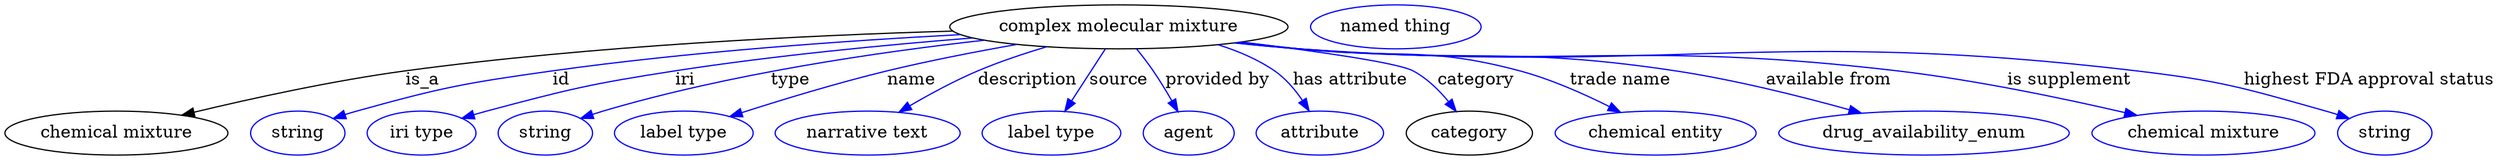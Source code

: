 digraph {
	graph [bb="0,0,2028,123"];
	node [label="\N"];
	"complex molecular mixture"	[height=0.5,
		label="complex molecular mixture",
		pos="907.99,105",
		width=3.8274];
	"chemical mixture"	[height=0.5,
		pos="90.992,18",
		width=2.5276];
	"complex molecular mixture" -> "chemical mixture"	[label=is_a,
		lp="339.99,61.5",
		pos="e,144.26,32.716 772.49,101.58 654.18,98.104 478.08,89.635 325.99,69 267.14,61.016 201.07,46.448 154,35.088"];
	id	[color=blue,
		height=0.5,
		label=string,
		pos="237.99,18",
		width=1.0652];
	"complex molecular mixture" -> id	[color=blue,
		label=id,
		lp="452.99,61.5",
		pos="e,266.98,29.984 778.57,98.626 685.68,93.691 557.71,84.687 445.99,69 374.09,58.904 355.93,55.499 285.99,36 282.88,35.133 279.69,34.168 \
276.49,33.151",
		style=solid];
	iri	[color=blue,
		height=0.5,
		label="iri type",
		pos="338.99,18",
		width=1.2277];
	"complex molecular mixture" -> iri	[color=blue,
		label=iri,
		lp="553.99,61.5",
		pos="e,372.27,30.005 788.53,95.954 717.76,90.316 626.47,81.527 545.99,69 477.26,58.301 460.24,53.797 392.99,36 389.41,35.052 385.71,34.014 \
382,32.933",
		style=solid];
	type	[color=blue,
		height=0.5,
		label=string,
		pos="439.99,18",
		width=1.0652];
	"complex molecular mixture" -> type	[color=blue,
		label=type,
		lp="639.99,61.5",
		pos="e,468.65,29.968 798.12,94.059 712.14,84.424 590.27,66.647 486.99,36 484.09,35.139 481.11,34.197 478.12,33.212",
		style=solid];
	name	[color=blue,
		height=0.5,
		label="label type",
		pos="552.99,18",
		width=1.5707];
	"complex molecular mixture" -> name	[color=blue,
		label=name,
		lp="738.99,61.5",
		pos="e,590.58,31.607 824.78,90.616 791.68,84.767 753.37,77.334 718.99,69 678.57,59.2 633.41,45.409 600.41,34.792",
		style=solid];
	description	[color=blue,
		height=0.5,
		label="narrative text",
		pos="702.99,18",
		width=2.0943];
	"complex molecular mixture" -> description	[color=blue,
		label=description,
		lp="833.49,61.5",
		pos="e,728.64,35.167 848.93,88.633 830.71,83.201 810.76,76.54 792.99,69 773.97,60.93 753.78,49.953 737.35,40.34",
		style=solid];
	source	[color=blue,
		height=0.5,
		label="label type",
		pos="852.99,18",
		width=1.5707];
	"complex molecular mixture" -> source	[color=blue,
		label=source,
		lp="907.99,61.5",
		pos="e,863.92,35.885 896.86,86.799 888.98,74.622 878.28,58.089 869.43,44.398",
		style=solid];
	"provided by"	[color=blue,
		height=0.5,
		label=agent,
		pos="964.99,18",
		width=1.0291];
	"complex molecular mixture" -> "provided by"	[color=blue,
		label="provided by",
		lp="988.49,61.5",
		pos="e,956.19,35.59 922.48,86.943 926.99,81.359 931.86,75.036 935.99,69 941.29,61.262 946.58,52.512 951.17,44.519",
		style=solid];
	"has attribute"	[color=blue,
		height=0.5,
		label=attribute,
		pos="1072,18",
		width=1.4443];
	"complex molecular mixture" -> "has attribute"	[color=blue,
		label="has attribute",
		lp="1097,61.5",
		pos="e,1063.2,36.182 988.8,90.394 1005,85.35 1021.2,78.445 1035,69 1044.1,62.769 1051.8,53.565 1057.8,44.747",
		style=solid];
	category	[height=0.5,
		pos="1193,18",
		width=1.4263];
	"complex molecular mixture" -> category	[color=blue,
		label=category,
		lp="1198.5,61.5",
		pos="e,1182.5,35.743 1008.1,92.632 1068.2,85.246 1135.3,75.768 1148,69 1159.1,63.033 1168.9,53.169 1176.5,43.771",
		style=solid];
	"trade name"	[color=blue,
		height=0.5,
		label="chemical entity",
		pos="1344,18",
		width=2.2748];
	"complex molecular mixture" -> "trade name"	[color=blue,
		label="trade name",
		lp="1316,61.5",
		pos="e,1315.5,35.065 1006.1,92.351 1022.1,90.516 1038.5,88.675 1054,87 1133.9,78.35 1156.4,89.914 1234,69 1259.1,62.233 1285.7,50.29 \
1306.5,39.773",
		style=solid];
	"available from"	[color=blue,
		height=0.5,
		label=drug_availability_enum,
		pos="1562,18",
		width=3.2858];
	"complex molecular mixture" -> "available from"	[color=blue,
		label="available from",
		lp="1485.5,61.5",
		pos="e,1511.3,34.382 1004.1,92.014 1020.7,90.169 1037.8,88.412 1054,87 1190.2,75.091 1225.9,89.585 1361,69 1408.8,61.711 1461.9,48.265 \
1501.5,37.152",
		style=solid];
	"is supplement"	[color=blue,
		height=0.5,
		label="chemical mixture",
		pos="1789,18",
		width=2.5276];
	"complex molecular mixture" -> "is supplement"	[color=blue,
		label="is supplement",
		lp="1681.5,61.5",
		pos="e,1734.7,32.581 1002.5,91.889 1019.6,90.012 1037.3,88.276 1054,87 1270,70.462 1325.9,94.487 1541,69 1604,61.53 1674.9,46.555 1724.7,\
34.932",
		style=solid];
	"highest FDA approval status"	[color=blue,
		height=0.5,
		label=string,
		pos="1936,18",
		width=1.0652];
	"complex molecular mixture" -> "highest FDA approval status"	[color=blue,
		label="highest FDA approval status",
		lp="1925.5,61.5",
		pos="e,1907.4,30.049 1002.1,91.786 1019.4,89.907 1037.2,88.197 1054,87 1356.4,65.444 1434.9,105.12 1736,69 1805.1,60.713 1822.1,55.207 \
1889,36 1891.9,35.164 1894.9,34.241 1897.9,33.269",
		style=solid];
	"named thing_category"	[color=blue,
		height=0.5,
		label="named thing",
		pos="1133,105",
		width=1.9318];
}
